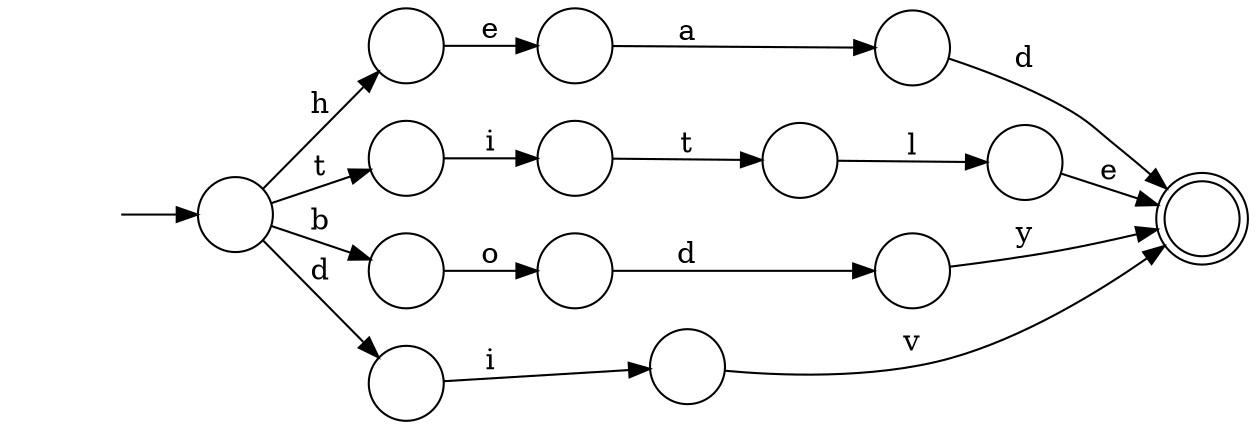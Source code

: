 digraph Automaton {
  rankdir = LR;
  0 [shape=circle,label=""];
  0 -> 3 [label="e"]
  1 [shape=circle,label=""];
  1 -> 6 [label="i"]
  2 [shape=circle,label=""];
  2 -> 12 [label="o"]
  3 [shape=circle,label=""];
  3 -> 11 [label="a"]
  4 [shape=circle,label=""];
  4 -> 7 [label="v"]
  5 [shape=circle,label=""];
  5 -> 7 [label="y"]
  6 [shape=circle,label=""];
  6 -> 13 [label="t"]
  7 [shape=doublecircle,label=""];
  8 [shape=circle,label=""];
  initial [shape=plaintext,label=""];
  initial -> 8
  8 -> 1 [label="t"]
  8 -> 2 [label="b"]
  8 -> 9 [label="d"]
  8 -> 0 [label="h"]
  9 [shape=circle,label=""];
  9 -> 4 [label="i"]
  10 [shape=circle,label=""];
  10 -> 7 [label="e"]
  11 [shape=circle,label=""];
  11 -> 7 [label="d"]
  12 [shape=circle,label=""];
  12 -> 5 [label="d"]
  13 [shape=circle,label=""];
  13 -> 10 [label="l"]
}
